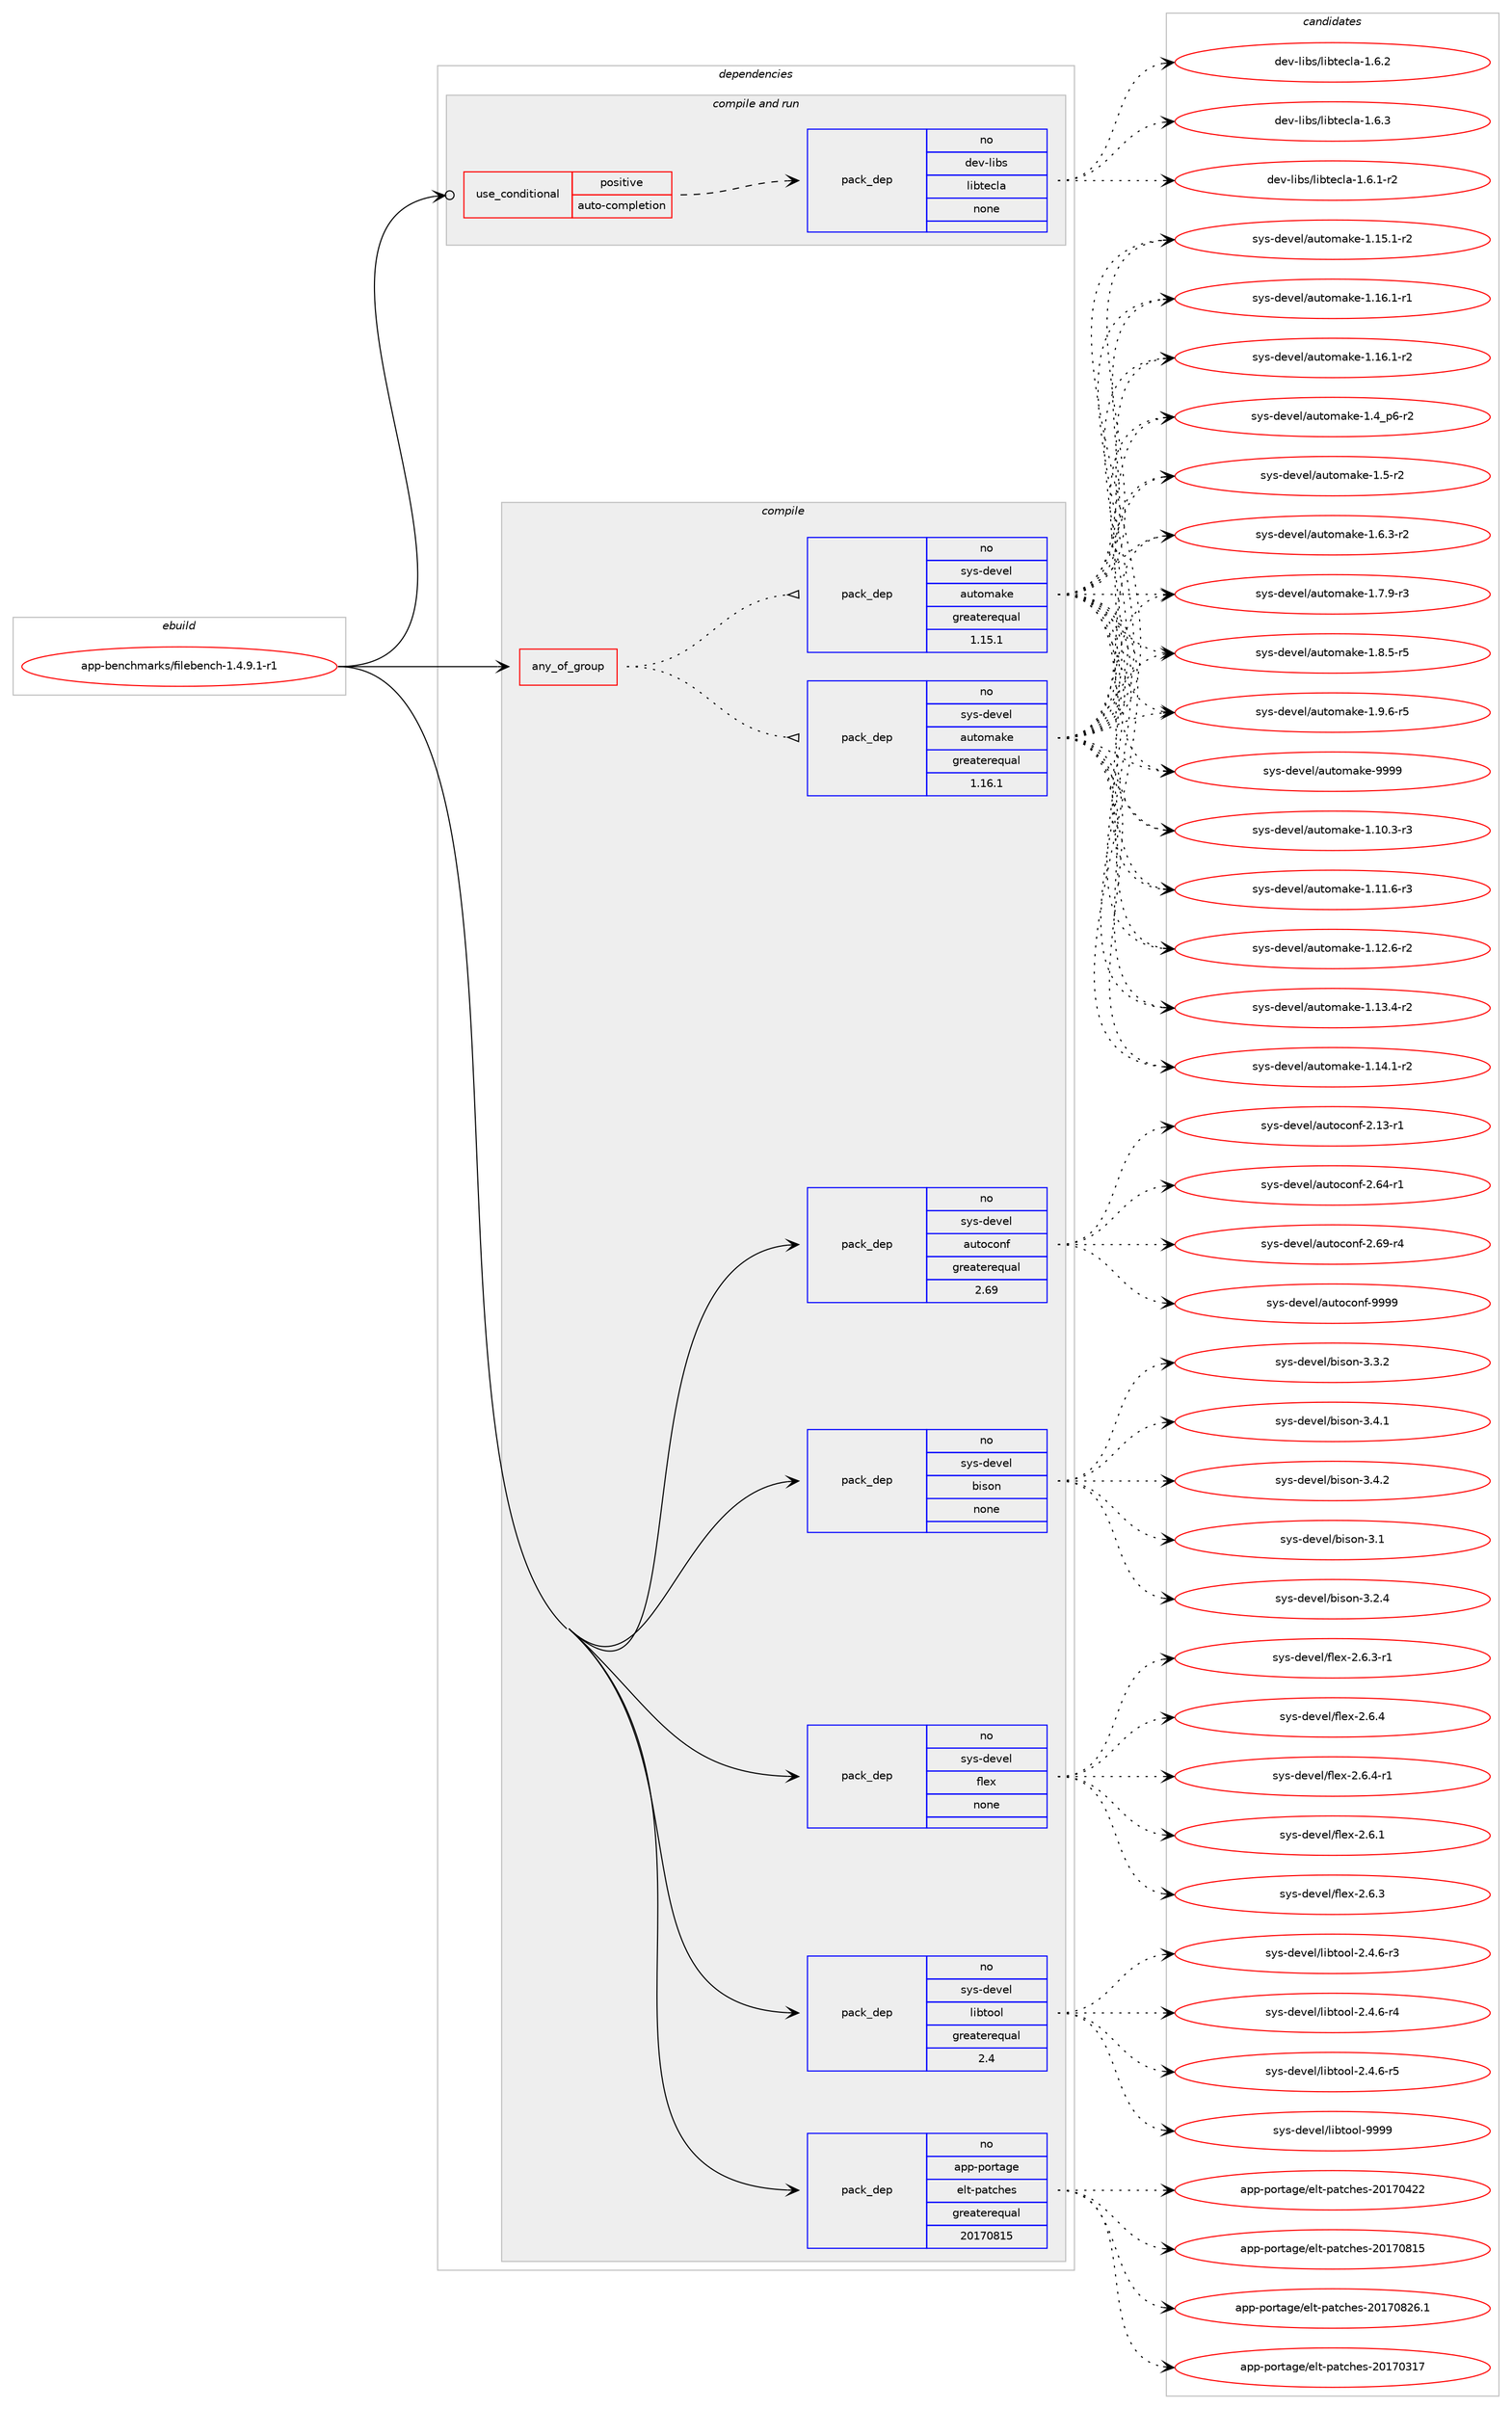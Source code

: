 digraph prolog {

# *************
# Graph options
# *************

newrank=true;
concentrate=true;
compound=true;
graph [rankdir=LR,fontname=Helvetica,fontsize=10,ranksep=1.5];#, ranksep=2.5, nodesep=0.2];
edge  [arrowhead=vee];
node  [fontname=Helvetica,fontsize=10];

# **********
# The ebuild
# **********

subgraph cluster_leftcol {
color=gray;
rank=same;
label=<<i>ebuild</i>>;
id [label="app-benchmarks/filebench-1.4.9.1-r1", color=red, width=4, href="../app-benchmarks/filebench-1.4.9.1-r1.svg"];
}

# ****************
# The dependencies
# ****************

subgraph cluster_midcol {
color=gray;
label=<<i>dependencies</i>>;
subgraph cluster_compile {
fillcolor="#eeeeee";
style=filled;
label=<<i>compile</i>>;
subgraph any8329 {
dependency475422 [label=<<TABLE BORDER="0" CELLBORDER="1" CELLSPACING="0" CELLPADDING="4"><TR><TD CELLPADDING="10">any_of_group</TD></TR></TABLE>>, shape=none, color=red];subgraph pack353322 {
dependency475423 [label=<<TABLE BORDER="0" CELLBORDER="1" CELLSPACING="0" CELLPADDING="4" WIDTH="220"><TR><TD ROWSPAN="6" CELLPADDING="30">pack_dep</TD></TR><TR><TD WIDTH="110">no</TD></TR><TR><TD>sys-devel</TD></TR><TR><TD>automake</TD></TR><TR><TD>greaterequal</TD></TR><TR><TD>1.16.1</TD></TR></TABLE>>, shape=none, color=blue];
}
dependency475422:e -> dependency475423:w [weight=20,style="dotted",arrowhead="oinv"];
subgraph pack353323 {
dependency475424 [label=<<TABLE BORDER="0" CELLBORDER="1" CELLSPACING="0" CELLPADDING="4" WIDTH="220"><TR><TD ROWSPAN="6" CELLPADDING="30">pack_dep</TD></TR><TR><TD WIDTH="110">no</TD></TR><TR><TD>sys-devel</TD></TR><TR><TD>automake</TD></TR><TR><TD>greaterequal</TD></TR><TR><TD>1.15.1</TD></TR></TABLE>>, shape=none, color=blue];
}
dependency475422:e -> dependency475424:w [weight=20,style="dotted",arrowhead="oinv"];
}
id:e -> dependency475422:w [weight=20,style="solid",arrowhead="vee"];
subgraph pack353324 {
dependency475425 [label=<<TABLE BORDER="0" CELLBORDER="1" CELLSPACING="0" CELLPADDING="4" WIDTH="220"><TR><TD ROWSPAN="6" CELLPADDING="30">pack_dep</TD></TR><TR><TD WIDTH="110">no</TD></TR><TR><TD>app-portage</TD></TR><TR><TD>elt-patches</TD></TR><TR><TD>greaterequal</TD></TR><TR><TD>20170815</TD></TR></TABLE>>, shape=none, color=blue];
}
id:e -> dependency475425:w [weight=20,style="solid",arrowhead="vee"];
subgraph pack353325 {
dependency475426 [label=<<TABLE BORDER="0" CELLBORDER="1" CELLSPACING="0" CELLPADDING="4" WIDTH="220"><TR><TD ROWSPAN="6" CELLPADDING="30">pack_dep</TD></TR><TR><TD WIDTH="110">no</TD></TR><TR><TD>sys-devel</TD></TR><TR><TD>autoconf</TD></TR><TR><TD>greaterequal</TD></TR><TR><TD>2.69</TD></TR></TABLE>>, shape=none, color=blue];
}
id:e -> dependency475426:w [weight=20,style="solid",arrowhead="vee"];
subgraph pack353326 {
dependency475427 [label=<<TABLE BORDER="0" CELLBORDER="1" CELLSPACING="0" CELLPADDING="4" WIDTH="220"><TR><TD ROWSPAN="6" CELLPADDING="30">pack_dep</TD></TR><TR><TD WIDTH="110">no</TD></TR><TR><TD>sys-devel</TD></TR><TR><TD>bison</TD></TR><TR><TD>none</TD></TR><TR><TD></TD></TR></TABLE>>, shape=none, color=blue];
}
id:e -> dependency475427:w [weight=20,style="solid",arrowhead="vee"];
subgraph pack353327 {
dependency475428 [label=<<TABLE BORDER="0" CELLBORDER="1" CELLSPACING="0" CELLPADDING="4" WIDTH="220"><TR><TD ROWSPAN="6" CELLPADDING="30">pack_dep</TD></TR><TR><TD WIDTH="110">no</TD></TR><TR><TD>sys-devel</TD></TR><TR><TD>flex</TD></TR><TR><TD>none</TD></TR><TR><TD></TD></TR></TABLE>>, shape=none, color=blue];
}
id:e -> dependency475428:w [weight=20,style="solid",arrowhead="vee"];
subgraph pack353328 {
dependency475429 [label=<<TABLE BORDER="0" CELLBORDER="1" CELLSPACING="0" CELLPADDING="4" WIDTH="220"><TR><TD ROWSPAN="6" CELLPADDING="30">pack_dep</TD></TR><TR><TD WIDTH="110">no</TD></TR><TR><TD>sys-devel</TD></TR><TR><TD>libtool</TD></TR><TR><TD>greaterequal</TD></TR><TR><TD>2.4</TD></TR></TABLE>>, shape=none, color=blue];
}
id:e -> dependency475429:w [weight=20,style="solid",arrowhead="vee"];
}
subgraph cluster_compileandrun {
fillcolor="#eeeeee";
style=filled;
label=<<i>compile and run</i>>;
subgraph cond113470 {
dependency475430 [label=<<TABLE BORDER="0" CELLBORDER="1" CELLSPACING="0" CELLPADDING="4"><TR><TD ROWSPAN="3" CELLPADDING="10">use_conditional</TD></TR><TR><TD>positive</TD></TR><TR><TD>auto-completion</TD></TR></TABLE>>, shape=none, color=red];
subgraph pack353329 {
dependency475431 [label=<<TABLE BORDER="0" CELLBORDER="1" CELLSPACING="0" CELLPADDING="4" WIDTH="220"><TR><TD ROWSPAN="6" CELLPADDING="30">pack_dep</TD></TR><TR><TD WIDTH="110">no</TD></TR><TR><TD>dev-libs</TD></TR><TR><TD>libtecla</TD></TR><TR><TD>none</TD></TR><TR><TD></TD></TR></TABLE>>, shape=none, color=blue];
}
dependency475430:e -> dependency475431:w [weight=20,style="dashed",arrowhead="vee"];
}
id:e -> dependency475430:w [weight=20,style="solid",arrowhead="odotvee"];
}
subgraph cluster_run {
fillcolor="#eeeeee";
style=filled;
label=<<i>run</i>>;
}
}

# **************
# The candidates
# **************

subgraph cluster_choices {
rank=same;
color=gray;
label=<<i>candidates</i>>;

subgraph choice353322 {
color=black;
nodesep=1;
choice11512111545100101118101108479711711611110997107101454946494846514511451 [label="sys-devel/automake-1.10.3-r3", color=red, width=4,href="../sys-devel/automake-1.10.3-r3.svg"];
choice11512111545100101118101108479711711611110997107101454946494946544511451 [label="sys-devel/automake-1.11.6-r3", color=red, width=4,href="../sys-devel/automake-1.11.6-r3.svg"];
choice11512111545100101118101108479711711611110997107101454946495046544511450 [label="sys-devel/automake-1.12.6-r2", color=red, width=4,href="../sys-devel/automake-1.12.6-r2.svg"];
choice11512111545100101118101108479711711611110997107101454946495146524511450 [label="sys-devel/automake-1.13.4-r2", color=red, width=4,href="../sys-devel/automake-1.13.4-r2.svg"];
choice11512111545100101118101108479711711611110997107101454946495246494511450 [label="sys-devel/automake-1.14.1-r2", color=red, width=4,href="../sys-devel/automake-1.14.1-r2.svg"];
choice11512111545100101118101108479711711611110997107101454946495346494511450 [label="sys-devel/automake-1.15.1-r2", color=red, width=4,href="../sys-devel/automake-1.15.1-r2.svg"];
choice11512111545100101118101108479711711611110997107101454946495446494511449 [label="sys-devel/automake-1.16.1-r1", color=red, width=4,href="../sys-devel/automake-1.16.1-r1.svg"];
choice11512111545100101118101108479711711611110997107101454946495446494511450 [label="sys-devel/automake-1.16.1-r2", color=red, width=4,href="../sys-devel/automake-1.16.1-r2.svg"];
choice115121115451001011181011084797117116111109971071014549465295112544511450 [label="sys-devel/automake-1.4_p6-r2", color=red, width=4,href="../sys-devel/automake-1.4_p6-r2.svg"];
choice11512111545100101118101108479711711611110997107101454946534511450 [label="sys-devel/automake-1.5-r2", color=red, width=4,href="../sys-devel/automake-1.5-r2.svg"];
choice115121115451001011181011084797117116111109971071014549465446514511450 [label="sys-devel/automake-1.6.3-r2", color=red, width=4,href="../sys-devel/automake-1.6.3-r2.svg"];
choice115121115451001011181011084797117116111109971071014549465546574511451 [label="sys-devel/automake-1.7.9-r3", color=red, width=4,href="../sys-devel/automake-1.7.9-r3.svg"];
choice115121115451001011181011084797117116111109971071014549465646534511453 [label="sys-devel/automake-1.8.5-r5", color=red, width=4,href="../sys-devel/automake-1.8.5-r5.svg"];
choice115121115451001011181011084797117116111109971071014549465746544511453 [label="sys-devel/automake-1.9.6-r5", color=red, width=4,href="../sys-devel/automake-1.9.6-r5.svg"];
choice115121115451001011181011084797117116111109971071014557575757 [label="sys-devel/automake-9999", color=red, width=4,href="../sys-devel/automake-9999.svg"];
dependency475423:e -> choice11512111545100101118101108479711711611110997107101454946494846514511451:w [style=dotted,weight="100"];
dependency475423:e -> choice11512111545100101118101108479711711611110997107101454946494946544511451:w [style=dotted,weight="100"];
dependency475423:e -> choice11512111545100101118101108479711711611110997107101454946495046544511450:w [style=dotted,weight="100"];
dependency475423:e -> choice11512111545100101118101108479711711611110997107101454946495146524511450:w [style=dotted,weight="100"];
dependency475423:e -> choice11512111545100101118101108479711711611110997107101454946495246494511450:w [style=dotted,weight="100"];
dependency475423:e -> choice11512111545100101118101108479711711611110997107101454946495346494511450:w [style=dotted,weight="100"];
dependency475423:e -> choice11512111545100101118101108479711711611110997107101454946495446494511449:w [style=dotted,weight="100"];
dependency475423:e -> choice11512111545100101118101108479711711611110997107101454946495446494511450:w [style=dotted,weight="100"];
dependency475423:e -> choice115121115451001011181011084797117116111109971071014549465295112544511450:w [style=dotted,weight="100"];
dependency475423:e -> choice11512111545100101118101108479711711611110997107101454946534511450:w [style=dotted,weight="100"];
dependency475423:e -> choice115121115451001011181011084797117116111109971071014549465446514511450:w [style=dotted,weight="100"];
dependency475423:e -> choice115121115451001011181011084797117116111109971071014549465546574511451:w [style=dotted,weight="100"];
dependency475423:e -> choice115121115451001011181011084797117116111109971071014549465646534511453:w [style=dotted,weight="100"];
dependency475423:e -> choice115121115451001011181011084797117116111109971071014549465746544511453:w [style=dotted,weight="100"];
dependency475423:e -> choice115121115451001011181011084797117116111109971071014557575757:w [style=dotted,weight="100"];
}
subgraph choice353323 {
color=black;
nodesep=1;
choice11512111545100101118101108479711711611110997107101454946494846514511451 [label="sys-devel/automake-1.10.3-r3", color=red, width=4,href="../sys-devel/automake-1.10.3-r3.svg"];
choice11512111545100101118101108479711711611110997107101454946494946544511451 [label="sys-devel/automake-1.11.6-r3", color=red, width=4,href="../sys-devel/automake-1.11.6-r3.svg"];
choice11512111545100101118101108479711711611110997107101454946495046544511450 [label="sys-devel/automake-1.12.6-r2", color=red, width=4,href="../sys-devel/automake-1.12.6-r2.svg"];
choice11512111545100101118101108479711711611110997107101454946495146524511450 [label="sys-devel/automake-1.13.4-r2", color=red, width=4,href="../sys-devel/automake-1.13.4-r2.svg"];
choice11512111545100101118101108479711711611110997107101454946495246494511450 [label="sys-devel/automake-1.14.1-r2", color=red, width=4,href="../sys-devel/automake-1.14.1-r2.svg"];
choice11512111545100101118101108479711711611110997107101454946495346494511450 [label="sys-devel/automake-1.15.1-r2", color=red, width=4,href="../sys-devel/automake-1.15.1-r2.svg"];
choice11512111545100101118101108479711711611110997107101454946495446494511449 [label="sys-devel/automake-1.16.1-r1", color=red, width=4,href="../sys-devel/automake-1.16.1-r1.svg"];
choice11512111545100101118101108479711711611110997107101454946495446494511450 [label="sys-devel/automake-1.16.1-r2", color=red, width=4,href="../sys-devel/automake-1.16.1-r2.svg"];
choice115121115451001011181011084797117116111109971071014549465295112544511450 [label="sys-devel/automake-1.4_p6-r2", color=red, width=4,href="../sys-devel/automake-1.4_p6-r2.svg"];
choice11512111545100101118101108479711711611110997107101454946534511450 [label="sys-devel/automake-1.5-r2", color=red, width=4,href="../sys-devel/automake-1.5-r2.svg"];
choice115121115451001011181011084797117116111109971071014549465446514511450 [label="sys-devel/automake-1.6.3-r2", color=red, width=4,href="../sys-devel/automake-1.6.3-r2.svg"];
choice115121115451001011181011084797117116111109971071014549465546574511451 [label="sys-devel/automake-1.7.9-r3", color=red, width=4,href="../sys-devel/automake-1.7.9-r3.svg"];
choice115121115451001011181011084797117116111109971071014549465646534511453 [label="sys-devel/automake-1.8.5-r5", color=red, width=4,href="../sys-devel/automake-1.8.5-r5.svg"];
choice115121115451001011181011084797117116111109971071014549465746544511453 [label="sys-devel/automake-1.9.6-r5", color=red, width=4,href="../sys-devel/automake-1.9.6-r5.svg"];
choice115121115451001011181011084797117116111109971071014557575757 [label="sys-devel/automake-9999", color=red, width=4,href="../sys-devel/automake-9999.svg"];
dependency475424:e -> choice11512111545100101118101108479711711611110997107101454946494846514511451:w [style=dotted,weight="100"];
dependency475424:e -> choice11512111545100101118101108479711711611110997107101454946494946544511451:w [style=dotted,weight="100"];
dependency475424:e -> choice11512111545100101118101108479711711611110997107101454946495046544511450:w [style=dotted,weight="100"];
dependency475424:e -> choice11512111545100101118101108479711711611110997107101454946495146524511450:w [style=dotted,weight="100"];
dependency475424:e -> choice11512111545100101118101108479711711611110997107101454946495246494511450:w [style=dotted,weight="100"];
dependency475424:e -> choice11512111545100101118101108479711711611110997107101454946495346494511450:w [style=dotted,weight="100"];
dependency475424:e -> choice11512111545100101118101108479711711611110997107101454946495446494511449:w [style=dotted,weight="100"];
dependency475424:e -> choice11512111545100101118101108479711711611110997107101454946495446494511450:w [style=dotted,weight="100"];
dependency475424:e -> choice115121115451001011181011084797117116111109971071014549465295112544511450:w [style=dotted,weight="100"];
dependency475424:e -> choice11512111545100101118101108479711711611110997107101454946534511450:w [style=dotted,weight="100"];
dependency475424:e -> choice115121115451001011181011084797117116111109971071014549465446514511450:w [style=dotted,weight="100"];
dependency475424:e -> choice115121115451001011181011084797117116111109971071014549465546574511451:w [style=dotted,weight="100"];
dependency475424:e -> choice115121115451001011181011084797117116111109971071014549465646534511453:w [style=dotted,weight="100"];
dependency475424:e -> choice115121115451001011181011084797117116111109971071014549465746544511453:w [style=dotted,weight="100"];
dependency475424:e -> choice115121115451001011181011084797117116111109971071014557575757:w [style=dotted,weight="100"];
}
subgraph choice353324 {
color=black;
nodesep=1;
choice97112112451121111141169710310147101108116451129711699104101115455048495548514955 [label="app-portage/elt-patches-20170317", color=red, width=4,href="../app-portage/elt-patches-20170317.svg"];
choice97112112451121111141169710310147101108116451129711699104101115455048495548525050 [label="app-portage/elt-patches-20170422", color=red, width=4,href="../app-portage/elt-patches-20170422.svg"];
choice97112112451121111141169710310147101108116451129711699104101115455048495548564953 [label="app-portage/elt-patches-20170815", color=red, width=4,href="../app-portage/elt-patches-20170815.svg"];
choice971121124511211111411697103101471011081164511297116991041011154550484955485650544649 [label="app-portage/elt-patches-20170826.1", color=red, width=4,href="../app-portage/elt-patches-20170826.1.svg"];
dependency475425:e -> choice97112112451121111141169710310147101108116451129711699104101115455048495548514955:w [style=dotted,weight="100"];
dependency475425:e -> choice97112112451121111141169710310147101108116451129711699104101115455048495548525050:w [style=dotted,weight="100"];
dependency475425:e -> choice97112112451121111141169710310147101108116451129711699104101115455048495548564953:w [style=dotted,weight="100"];
dependency475425:e -> choice971121124511211111411697103101471011081164511297116991041011154550484955485650544649:w [style=dotted,weight="100"];
}
subgraph choice353325 {
color=black;
nodesep=1;
choice1151211154510010111810110847971171161119911111010245504649514511449 [label="sys-devel/autoconf-2.13-r1", color=red, width=4,href="../sys-devel/autoconf-2.13-r1.svg"];
choice1151211154510010111810110847971171161119911111010245504654524511449 [label="sys-devel/autoconf-2.64-r1", color=red, width=4,href="../sys-devel/autoconf-2.64-r1.svg"];
choice1151211154510010111810110847971171161119911111010245504654574511452 [label="sys-devel/autoconf-2.69-r4", color=red, width=4,href="../sys-devel/autoconf-2.69-r4.svg"];
choice115121115451001011181011084797117116111991111101024557575757 [label="sys-devel/autoconf-9999", color=red, width=4,href="../sys-devel/autoconf-9999.svg"];
dependency475426:e -> choice1151211154510010111810110847971171161119911111010245504649514511449:w [style=dotted,weight="100"];
dependency475426:e -> choice1151211154510010111810110847971171161119911111010245504654524511449:w [style=dotted,weight="100"];
dependency475426:e -> choice1151211154510010111810110847971171161119911111010245504654574511452:w [style=dotted,weight="100"];
dependency475426:e -> choice115121115451001011181011084797117116111991111101024557575757:w [style=dotted,weight="100"];
}
subgraph choice353326 {
color=black;
nodesep=1;
choice11512111545100101118101108479810511511111045514649 [label="sys-devel/bison-3.1", color=red, width=4,href="../sys-devel/bison-3.1.svg"];
choice115121115451001011181011084798105115111110455146504652 [label="sys-devel/bison-3.2.4", color=red, width=4,href="../sys-devel/bison-3.2.4.svg"];
choice115121115451001011181011084798105115111110455146514650 [label="sys-devel/bison-3.3.2", color=red, width=4,href="../sys-devel/bison-3.3.2.svg"];
choice115121115451001011181011084798105115111110455146524649 [label="sys-devel/bison-3.4.1", color=red, width=4,href="../sys-devel/bison-3.4.1.svg"];
choice115121115451001011181011084798105115111110455146524650 [label="sys-devel/bison-3.4.2", color=red, width=4,href="../sys-devel/bison-3.4.2.svg"];
dependency475427:e -> choice11512111545100101118101108479810511511111045514649:w [style=dotted,weight="100"];
dependency475427:e -> choice115121115451001011181011084798105115111110455146504652:w [style=dotted,weight="100"];
dependency475427:e -> choice115121115451001011181011084798105115111110455146514650:w [style=dotted,weight="100"];
dependency475427:e -> choice115121115451001011181011084798105115111110455146524649:w [style=dotted,weight="100"];
dependency475427:e -> choice115121115451001011181011084798105115111110455146524650:w [style=dotted,weight="100"];
}
subgraph choice353327 {
color=black;
nodesep=1;
choice1151211154510010111810110847102108101120455046544649 [label="sys-devel/flex-2.6.1", color=red, width=4,href="../sys-devel/flex-2.6.1.svg"];
choice1151211154510010111810110847102108101120455046544651 [label="sys-devel/flex-2.6.3", color=red, width=4,href="../sys-devel/flex-2.6.3.svg"];
choice11512111545100101118101108471021081011204550465446514511449 [label="sys-devel/flex-2.6.3-r1", color=red, width=4,href="../sys-devel/flex-2.6.3-r1.svg"];
choice1151211154510010111810110847102108101120455046544652 [label="sys-devel/flex-2.6.4", color=red, width=4,href="../sys-devel/flex-2.6.4.svg"];
choice11512111545100101118101108471021081011204550465446524511449 [label="sys-devel/flex-2.6.4-r1", color=red, width=4,href="../sys-devel/flex-2.6.4-r1.svg"];
dependency475428:e -> choice1151211154510010111810110847102108101120455046544649:w [style=dotted,weight="100"];
dependency475428:e -> choice1151211154510010111810110847102108101120455046544651:w [style=dotted,weight="100"];
dependency475428:e -> choice11512111545100101118101108471021081011204550465446514511449:w [style=dotted,weight="100"];
dependency475428:e -> choice1151211154510010111810110847102108101120455046544652:w [style=dotted,weight="100"];
dependency475428:e -> choice11512111545100101118101108471021081011204550465446524511449:w [style=dotted,weight="100"];
}
subgraph choice353328 {
color=black;
nodesep=1;
choice1151211154510010111810110847108105981161111111084550465246544511451 [label="sys-devel/libtool-2.4.6-r3", color=red, width=4,href="../sys-devel/libtool-2.4.6-r3.svg"];
choice1151211154510010111810110847108105981161111111084550465246544511452 [label="sys-devel/libtool-2.4.6-r4", color=red, width=4,href="../sys-devel/libtool-2.4.6-r4.svg"];
choice1151211154510010111810110847108105981161111111084550465246544511453 [label="sys-devel/libtool-2.4.6-r5", color=red, width=4,href="../sys-devel/libtool-2.4.6-r5.svg"];
choice1151211154510010111810110847108105981161111111084557575757 [label="sys-devel/libtool-9999", color=red, width=4,href="../sys-devel/libtool-9999.svg"];
dependency475429:e -> choice1151211154510010111810110847108105981161111111084550465246544511451:w [style=dotted,weight="100"];
dependency475429:e -> choice1151211154510010111810110847108105981161111111084550465246544511452:w [style=dotted,weight="100"];
dependency475429:e -> choice1151211154510010111810110847108105981161111111084550465246544511453:w [style=dotted,weight="100"];
dependency475429:e -> choice1151211154510010111810110847108105981161111111084557575757:w [style=dotted,weight="100"];
}
subgraph choice353329 {
color=black;
nodesep=1;
choice1001011184510810598115471081059811610199108974549465446494511450 [label="dev-libs/libtecla-1.6.1-r2", color=red, width=4,href="../dev-libs/libtecla-1.6.1-r2.svg"];
choice100101118451081059811547108105981161019910897454946544650 [label="dev-libs/libtecla-1.6.2", color=red, width=4,href="../dev-libs/libtecla-1.6.2.svg"];
choice100101118451081059811547108105981161019910897454946544651 [label="dev-libs/libtecla-1.6.3", color=red, width=4,href="../dev-libs/libtecla-1.6.3.svg"];
dependency475431:e -> choice1001011184510810598115471081059811610199108974549465446494511450:w [style=dotted,weight="100"];
dependency475431:e -> choice100101118451081059811547108105981161019910897454946544650:w [style=dotted,weight="100"];
dependency475431:e -> choice100101118451081059811547108105981161019910897454946544651:w [style=dotted,weight="100"];
}
}

}
